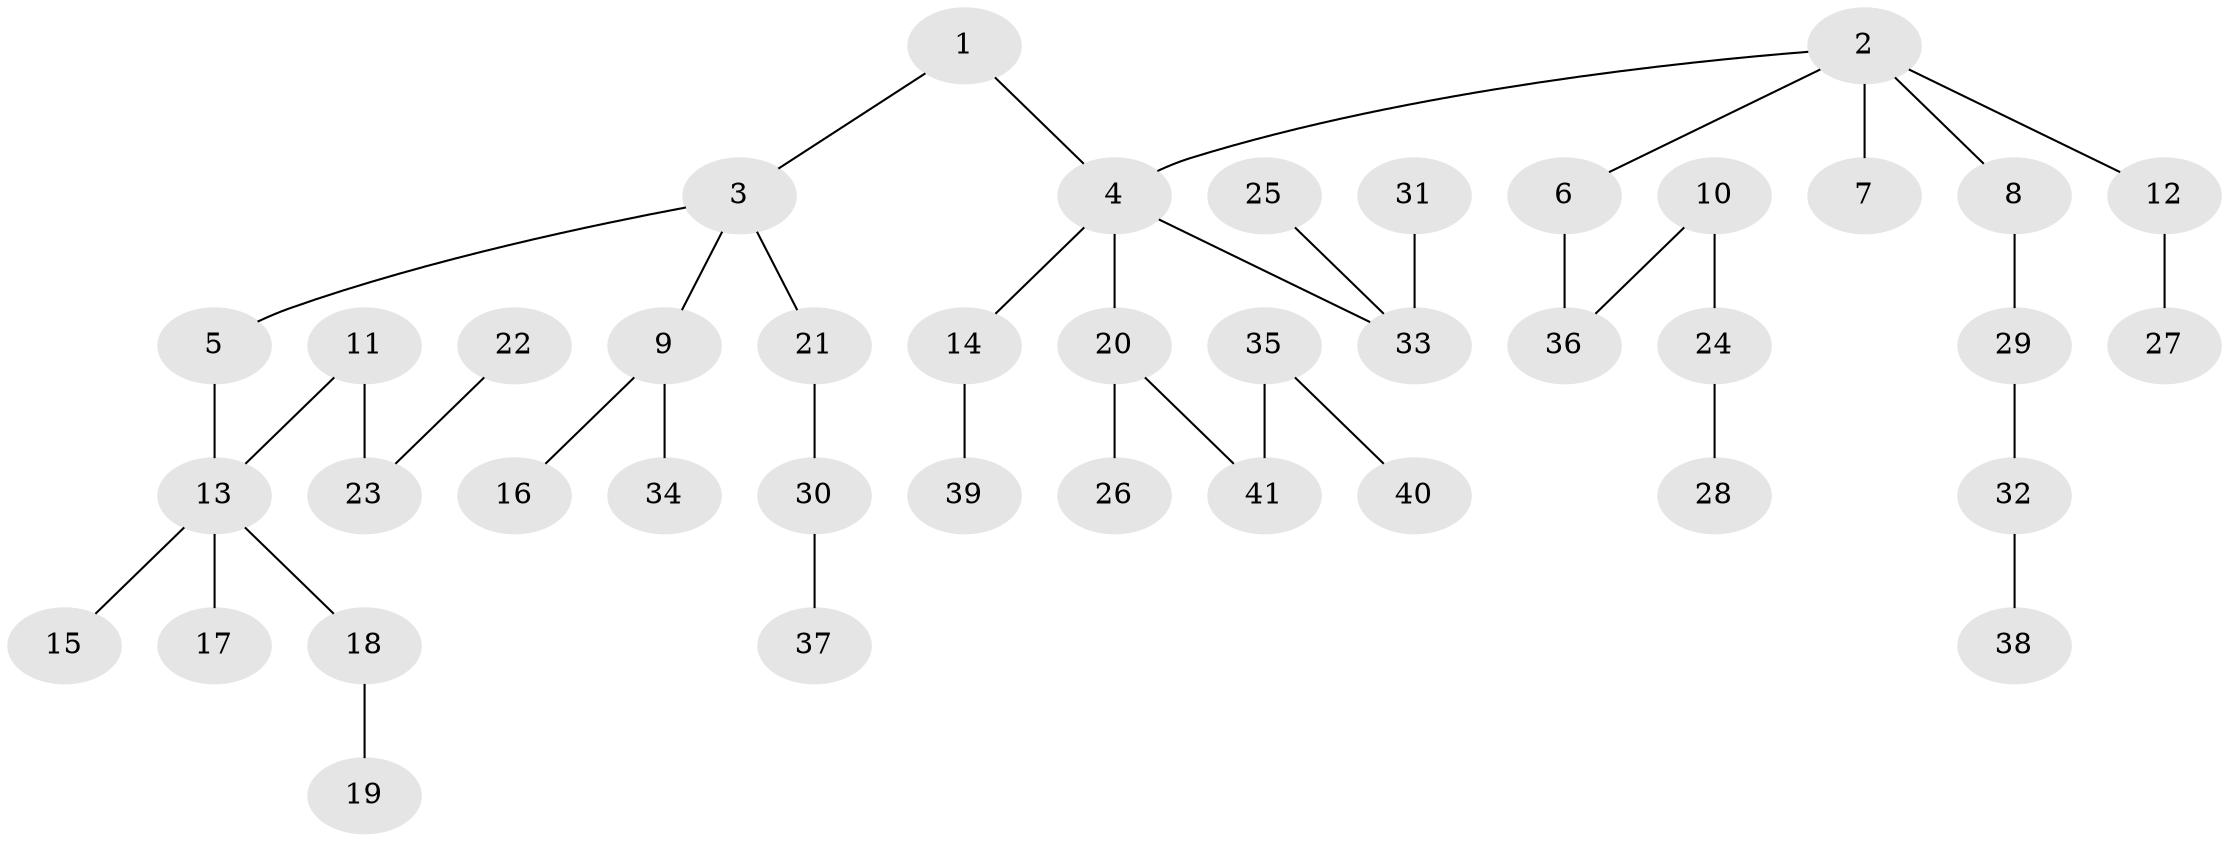 // original degree distribution, {2: 0.3275862068965517, 6: 0.034482758620689655, 5: 0.017241379310344827, 4: 0.05172413793103448, 1: 0.4482758620689655, 3: 0.1206896551724138}
// Generated by graph-tools (version 1.1) at 2025/37/03/04/25 23:37:18]
// undirected, 41 vertices, 40 edges
graph export_dot {
  node [color=gray90,style=filled];
  1;
  2;
  3;
  4;
  5;
  6;
  7;
  8;
  9;
  10;
  11;
  12;
  13;
  14;
  15;
  16;
  17;
  18;
  19;
  20;
  21;
  22;
  23;
  24;
  25;
  26;
  27;
  28;
  29;
  30;
  31;
  32;
  33;
  34;
  35;
  36;
  37;
  38;
  39;
  40;
  41;
  1 -- 3 [weight=1.0];
  1 -- 4 [weight=1.0];
  2 -- 4 [weight=1.0];
  2 -- 6 [weight=1.0];
  2 -- 7 [weight=1.0];
  2 -- 8 [weight=1.0];
  2 -- 12 [weight=1.0];
  3 -- 5 [weight=1.0];
  3 -- 9 [weight=1.0];
  3 -- 21 [weight=1.0];
  4 -- 14 [weight=1.0];
  4 -- 20 [weight=1.0];
  4 -- 33 [weight=1.0];
  5 -- 13 [weight=1.0];
  6 -- 36 [weight=1.0];
  8 -- 29 [weight=1.0];
  9 -- 16 [weight=1.0];
  9 -- 34 [weight=1.0];
  10 -- 24 [weight=1.0];
  10 -- 36 [weight=1.0];
  11 -- 13 [weight=1.0];
  11 -- 23 [weight=1.0];
  12 -- 27 [weight=1.0];
  13 -- 15 [weight=1.0];
  13 -- 17 [weight=1.0];
  13 -- 18 [weight=1.0];
  14 -- 39 [weight=1.0];
  18 -- 19 [weight=1.0];
  20 -- 26 [weight=1.0];
  20 -- 41 [weight=1.0];
  21 -- 30 [weight=1.0];
  22 -- 23 [weight=1.0];
  24 -- 28 [weight=1.0];
  25 -- 33 [weight=1.0];
  29 -- 32 [weight=1.0];
  30 -- 37 [weight=1.0];
  31 -- 33 [weight=1.0];
  32 -- 38 [weight=1.0];
  35 -- 40 [weight=1.0];
  35 -- 41 [weight=1.0];
}
